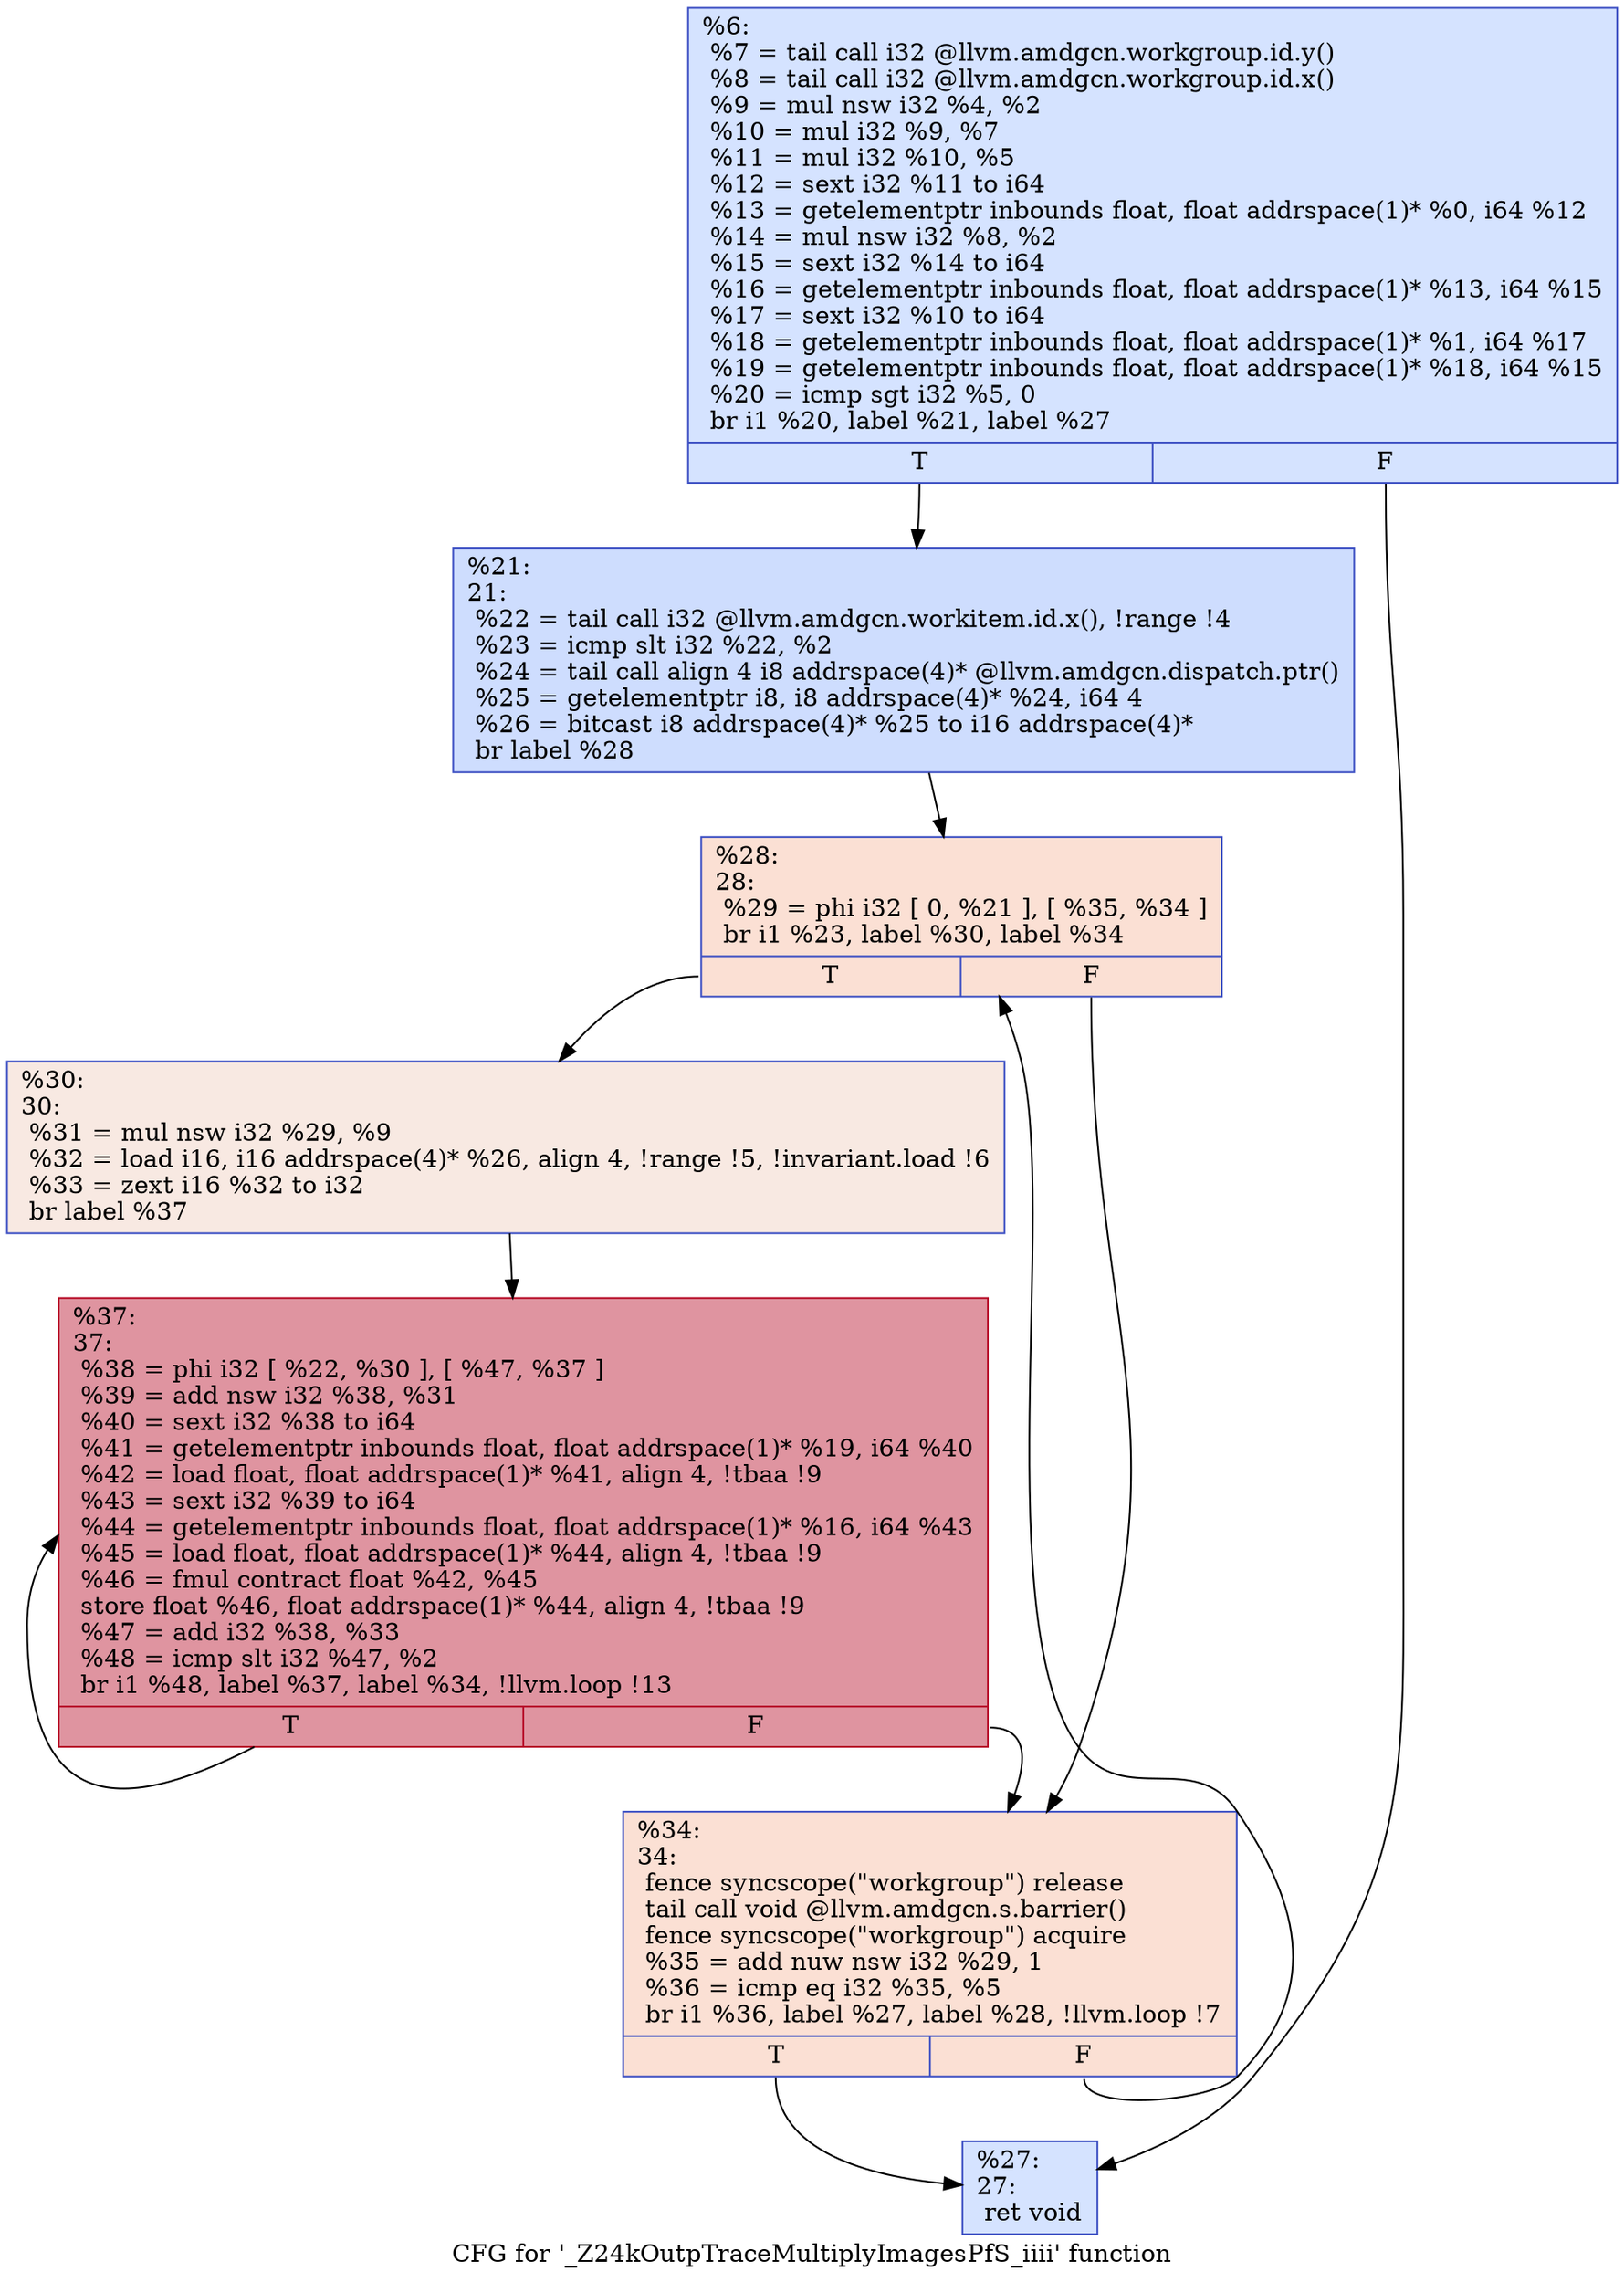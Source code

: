 digraph "CFG for '_Z24kOutpTraceMultiplyImagesPfS_iiii' function" {
	label="CFG for '_Z24kOutpTraceMultiplyImagesPfS_iiii' function";

	Node0x61f6780 [shape=record,color="#3d50c3ff", style=filled, fillcolor="#a1c0ff70",label="{%6:\l  %7 = tail call i32 @llvm.amdgcn.workgroup.id.y()\l  %8 = tail call i32 @llvm.amdgcn.workgroup.id.x()\l  %9 = mul nsw i32 %4, %2\l  %10 = mul i32 %9, %7\l  %11 = mul i32 %10, %5\l  %12 = sext i32 %11 to i64\l  %13 = getelementptr inbounds float, float addrspace(1)* %0, i64 %12\l  %14 = mul nsw i32 %8, %2\l  %15 = sext i32 %14 to i64\l  %16 = getelementptr inbounds float, float addrspace(1)* %13, i64 %15\l  %17 = sext i32 %10 to i64\l  %18 = getelementptr inbounds float, float addrspace(1)* %1, i64 %17\l  %19 = getelementptr inbounds float, float addrspace(1)* %18, i64 %15\l  %20 = icmp sgt i32 %5, 0\l  br i1 %20, label %21, label %27\l|{<s0>T|<s1>F}}"];
	Node0x61f6780:s0 -> Node0x61f7960;
	Node0x61f6780:s1 -> Node0x61f79f0;
	Node0x61f7960 [shape=record,color="#3d50c3ff", style=filled, fillcolor="#8fb1fe70",label="{%21:\l21:                                               \l  %22 = tail call i32 @llvm.amdgcn.workitem.id.x(), !range !4\l  %23 = icmp slt i32 %22, %2\l  %24 = tail call align 4 i8 addrspace(4)* @llvm.amdgcn.dispatch.ptr()\l  %25 = getelementptr i8, i8 addrspace(4)* %24, i64 4\l  %26 = bitcast i8 addrspace(4)* %25 to i16 addrspace(4)*\l  br label %28\l}"];
	Node0x61f7960 -> Node0x61f8c70;
	Node0x61f79f0 [shape=record,color="#3d50c3ff", style=filled, fillcolor="#a1c0ff70",label="{%27:\l27:                                               \l  ret void\l}"];
	Node0x61f8c70 [shape=record,color="#3d50c3ff", style=filled, fillcolor="#f7b99e70",label="{%28:\l28:                                               \l  %29 = phi i32 [ 0, %21 ], [ %35, %34 ]\l  br i1 %23, label %30, label %34\l|{<s0>T|<s1>F}}"];
	Node0x61f8c70:s0 -> Node0x61f8ef0;
	Node0x61f8c70:s1 -> Node0x61f8df0;
	Node0x61f8ef0 [shape=record,color="#3d50c3ff", style=filled, fillcolor="#efcebd70",label="{%30:\l30:                                               \l  %31 = mul nsw i32 %29, %9\l  %32 = load i16, i16 addrspace(4)* %26, align 4, !range !5, !invariant.load !6\l  %33 = zext i16 %32 to i32\l  br label %37\l}"];
	Node0x61f8ef0 -> Node0x61f70e0;
	Node0x61f8df0 [shape=record,color="#3d50c3ff", style=filled, fillcolor="#f7b99e70",label="{%34:\l34:                                               \l  fence syncscope(\"workgroup\") release\l  tail call void @llvm.amdgcn.s.barrier()\l  fence syncscope(\"workgroup\") acquire\l  %35 = add nuw nsw i32 %29, 1\l  %36 = icmp eq i32 %35, %5\l  br i1 %36, label %27, label %28, !llvm.loop !7\l|{<s0>T|<s1>F}}"];
	Node0x61f8df0:s0 -> Node0x61f79f0;
	Node0x61f8df0:s1 -> Node0x61f8c70;
	Node0x61f70e0 [shape=record,color="#b70d28ff", style=filled, fillcolor="#b70d2870",label="{%37:\l37:                                               \l  %38 = phi i32 [ %22, %30 ], [ %47, %37 ]\l  %39 = add nsw i32 %38, %31\l  %40 = sext i32 %38 to i64\l  %41 = getelementptr inbounds float, float addrspace(1)* %19, i64 %40\l  %42 = load float, float addrspace(1)* %41, align 4, !tbaa !9\l  %43 = sext i32 %39 to i64\l  %44 = getelementptr inbounds float, float addrspace(1)* %16, i64 %43\l  %45 = load float, float addrspace(1)* %44, align 4, !tbaa !9\l  %46 = fmul contract float %42, %45\l  store float %46, float addrspace(1)* %44, align 4, !tbaa !9\l  %47 = add i32 %38, %33\l  %48 = icmp slt i32 %47, %2\l  br i1 %48, label %37, label %34, !llvm.loop !13\l|{<s0>T|<s1>F}}"];
	Node0x61f70e0:s0 -> Node0x61f70e0;
	Node0x61f70e0:s1 -> Node0x61f8df0;
}
